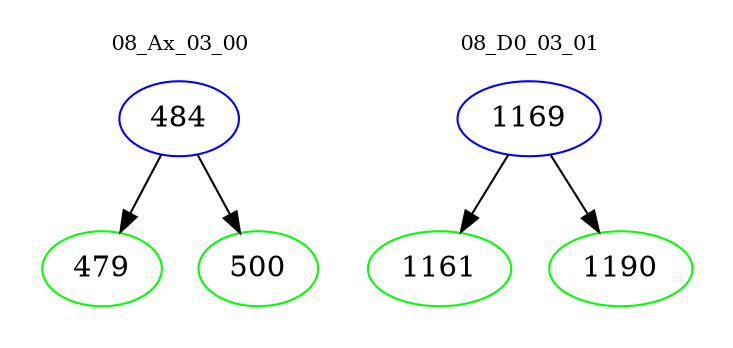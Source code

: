 digraph{
subgraph cluster_0 {
color = white
label = "08_Ax_03_00";
fontsize=10;
T0_484 [label="484", color="blue"]
T0_484 -> T0_479 [color="black"]
T0_479 [label="479", color="green"]
T0_484 -> T0_500 [color="black"]
T0_500 [label="500", color="green"]
}
subgraph cluster_1 {
color = white
label = "08_D0_03_01";
fontsize=10;
T1_1169 [label="1169", color="blue"]
T1_1169 -> T1_1161 [color="black"]
T1_1161 [label="1161", color="green"]
T1_1169 -> T1_1190 [color="black"]
T1_1190 [label="1190", color="green"]
}
}
